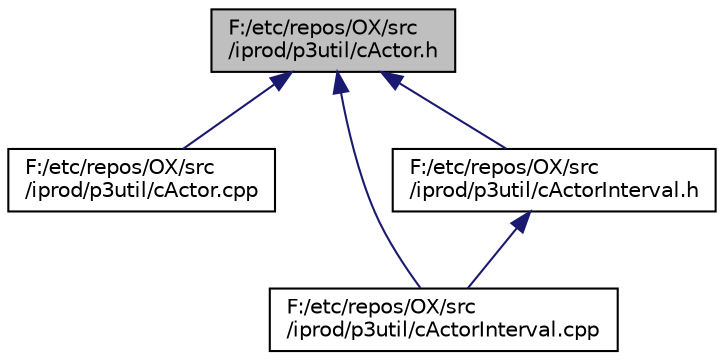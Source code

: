 digraph "F:/etc/repos/OX/src/iprod/p3util/cActor.h"
{
  edge [fontname="Helvetica",fontsize="10",labelfontname="Helvetica",labelfontsize="10"];
  node [fontname="Helvetica",fontsize="10",shape=record];
  Node1 [label="F:/etc/repos/OX/src\l/iprod/p3util/cActor.h",height=0.2,width=0.4,color="black", fillcolor="grey75", style="filled" fontcolor="black"];
  Node1 -> Node2 [dir="back",color="midnightblue",fontsize="10",style="solid",fontname="Helvetica"];
  Node2 [label="F:/etc/repos/OX/src\l/iprod/p3util/cActor.cpp",height=0.2,width=0.4,color="black", fillcolor="white", style="filled",URL="$c_actor_8cpp.html"];
  Node1 -> Node3 [dir="back",color="midnightblue",fontsize="10",style="solid",fontname="Helvetica"];
  Node3 [label="F:/etc/repos/OX/src\l/iprod/p3util/cActorInterval.cpp",height=0.2,width=0.4,color="black", fillcolor="white", style="filled",URL="$c_actor_interval_8cpp.html"];
  Node1 -> Node4 [dir="back",color="midnightblue",fontsize="10",style="solid",fontname="Helvetica"];
  Node4 [label="F:/etc/repos/OX/src\l/iprod/p3util/cActorInterval.h",height=0.2,width=0.4,color="black", fillcolor="white", style="filled",URL="$c_actor_interval_8h.html"];
  Node4 -> Node3 [dir="back",color="midnightblue",fontsize="10",style="solid",fontname="Helvetica"];
}

